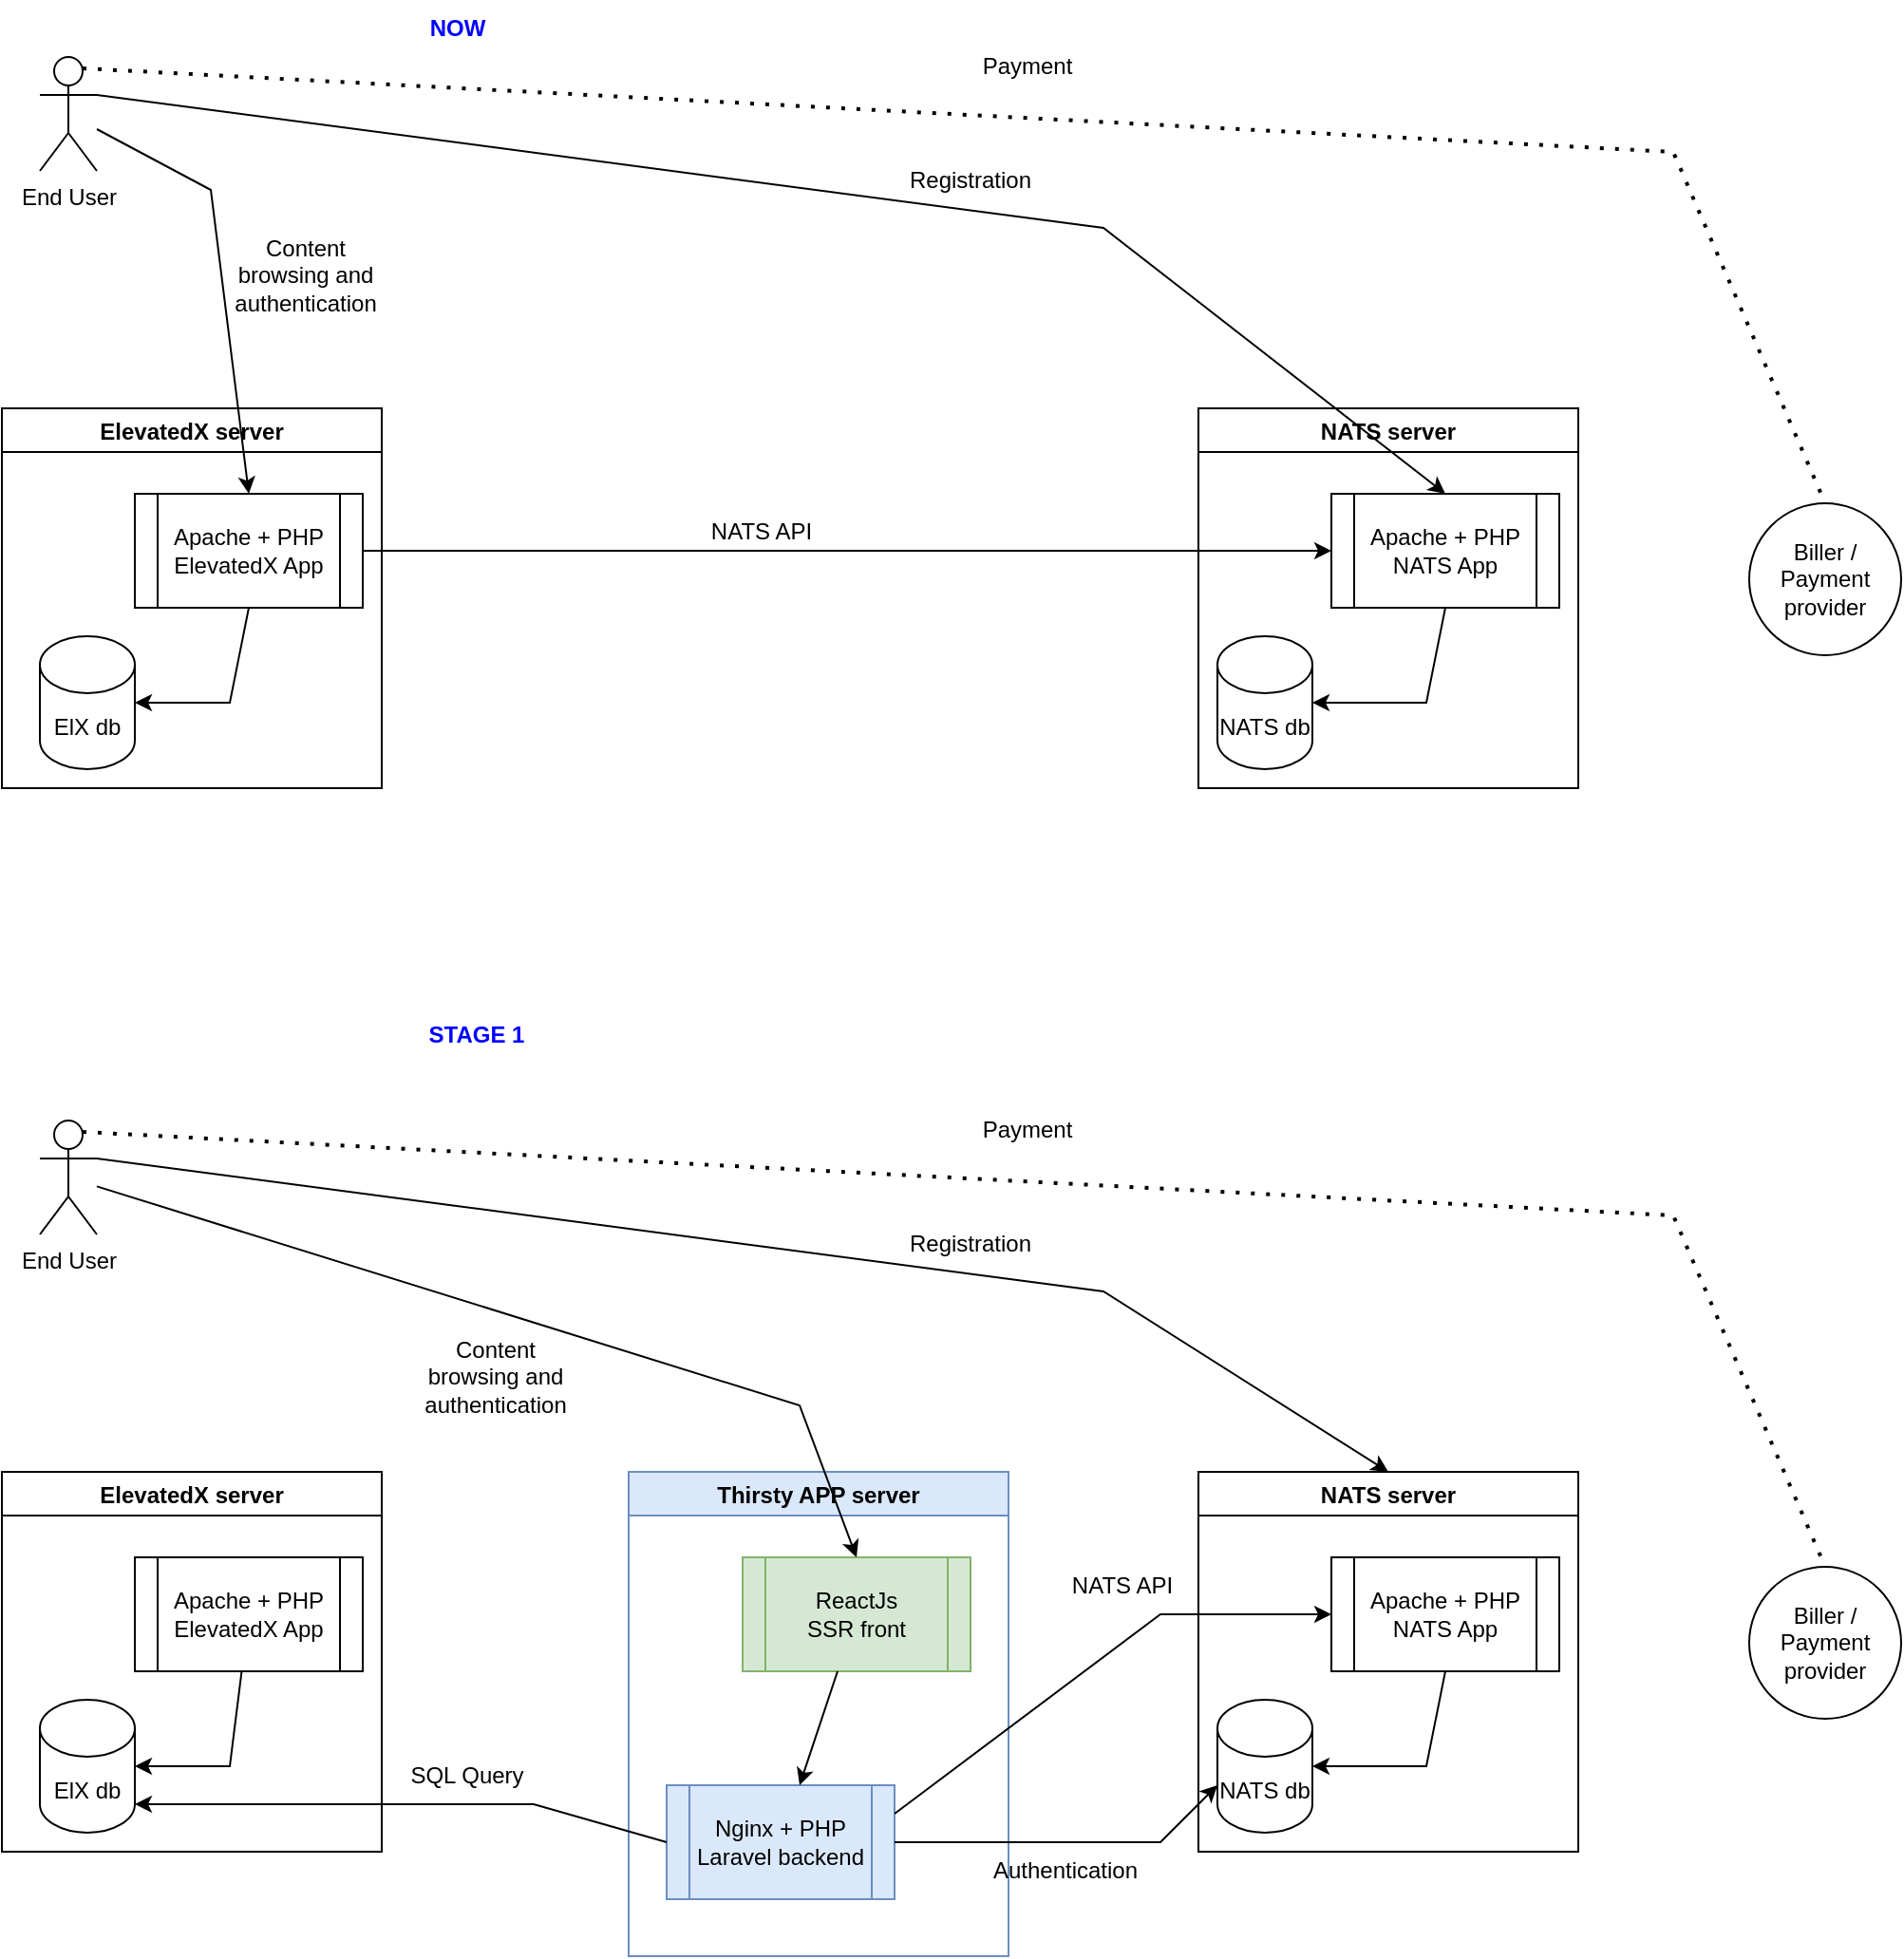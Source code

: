 <mxfile version="20.2.6" type="github">
  <diagram id="olTcYtLL-F0ZYfqwLzHk" name="Page-1">
    <mxGraphModel dx="1673" dy="899" grid="1" gridSize="10" guides="1" tooltips="1" connect="1" arrows="1" fold="1" page="1" pageScale="1" pageWidth="1100" pageHeight="850" math="0" shadow="0">
      <root>
        <mxCell id="0" />
        <mxCell id="1" parent="0" />
        <mxCell id="jxMrgidw5v09EgPEdcY5-17" value="ElevatedX server" style="swimlane;" vertex="1" parent="1">
          <mxGeometry x="60" y="225" width="200" height="200" as="geometry" />
        </mxCell>
        <mxCell id="jxMrgidw5v09EgPEdcY5-20" value="ElX db" style="shape=cylinder3;whiteSpace=wrap;html=1;boundedLbl=1;backgroundOutline=1;size=15;" vertex="1" parent="jxMrgidw5v09EgPEdcY5-17">
          <mxGeometry x="20" y="120" width="50" height="70" as="geometry" />
        </mxCell>
        <mxCell id="jxMrgidw5v09EgPEdcY5-27" value="&lt;div&gt;Apache + PHP&lt;/div&gt;&lt;div&gt;ElevatedX App&lt;br&gt;&lt;/div&gt;" style="shape=process;whiteSpace=wrap;html=1;backgroundOutline=1;" vertex="1" parent="jxMrgidw5v09EgPEdcY5-17">
          <mxGeometry x="70" y="45" width="120" height="60" as="geometry" />
        </mxCell>
        <mxCell id="jxMrgidw5v09EgPEdcY5-57" value="" style="endArrow=classic;html=1;rounded=0;exitX=0.5;exitY=1;exitDx=0;exitDy=0;entryX=1;entryY=0.5;entryDx=0;entryDy=0;entryPerimeter=0;" edge="1" parent="jxMrgidw5v09EgPEdcY5-17" source="jxMrgidw5v09EgPEdcY5-27" target="jxMrgidw5v09EgPEdcY5-20">
          <mxGeometry width="50" height="50" relative="1" as="geometry">
            <mxPoint x="340" y="325" as="sourcePoint" />
            <mxPoint x="390" y="275" as="targetPoint" />
            <Array as="points">
              <mxPoint x="120" y="155" />
            </Array>
          </mxGeometry>
        </mxCell>
        <mxCell id="jxMrgidw5v09EgPEdcY5-19" value="NATS server" style="swimlane;" vertex="1" parent="1">
          <mxGeometry x="690" y="225" width="200" height="200" as="geometry" />
        </mxCell>
        <mxCell id="jxMrgidw5v09EgPEdcY5-24" value="NATS db" style="shape=cylinder3;whiteSpace=wrap;html=1;boundedLbl=1;backgroundOutline=1;size=15;" vertex="1" parent="jxMrgidw5v09EgPEdcY5-19">
          <mxGeometry x="10" y="120" width="50" height="70" as="geometry" />
        </mxCell>
        <mxCell id="jxMrgidw5v09EgPEdcY5-30" value="&lt;div&gt;Apache + PHP&lt;/div&gt;&lt;div&gt;NATS App&lt;br&gt;&lt;/div&gt;" style="shape=process;whiteSpace=wrap;html=1;backgroundOutline=1;" vertex="1" parent="jxMrgidw5v09EgPEdcY5-19">
          <mxGeometry x="70" y="45" width="120" height="60" as="geometry" />
        </mxCell>
        <mxCell id="jxMrgidw5v09EgPEdcY5-68" value="" style="endArrow=classic;html=1;rounded=0;fontColor=#0000FF;exitX=0.5;exitY=1;exitDx=0;exitDy=0;entryX=1;entryY=0.5;entryDx=0;entryDy=0;entryPerimeter=0;" edge="1" parent="jxMrgidw5v09EgPEdcY5-19" source="jxMrgidw5v09EgPEdcY5-30" target="jxMrgidw5v09EgPEdcY5-24">
          <mxGeometry width="50" height="50" relative="1" as="geometry">
            <mxPoint x="-290" y="445" as="sourcePoint" />
            <mxPoint x="-240" y="395" as="targetPoint" />
            <Array as="points">
              <mxPoint x="120" y="155" />
            </Array>
          </mxGeometry>
        </mxCell>
        <mxCell id="jxMrgidw5v09EgPEdcY5-21" value="End User" style="shape=umlActor;verticalLabelPosition=bottom;verticalAlign=top;html=1;outlineConnect=0;" vertex="1" parent="1">
          <mxGeometry x="80" y="40" width="30" height="60" as="geometry" />
        </mxCell>
        <mxCell id="jxMrgidw5v09EgPEdcY5-29" value="Biller / Payment provider" style="ellipse;whiteSpace=wrap;html=1;aspect=fixed;" vertex="1" parent="1">
          <mxGeometry x="980" y="275" width="80" height="80" as="geometry" />
        </mxCell>
        <mxCell id="jxMrgidw5v09EgPEdcY5-31" value="" style="endArrow=classic;html=1;rounded=0;entryX=0.5;entryY=0;entryDx=0;entryDy=0;" edge="1" parent="1" source="jxMrgidw5v09EgPEdcY5-21" target="jxMrgidw5v09EgPEdcY5-27">
          <mxGeometry width="50" height="50" relative="1" as="geometry">
            <mxPoint x="150" y="80" as="sourcePoint" />
            <mxPoint x="450" y="410" as="targetPoint" />
            <Array as="points">
              <mxPoint x="170" y="110" />
            </Array>
          </mxGeometry>
        </mxCell>
        <mxCell id="jxMrgidw5v09EgPEdcY5-33" value="" style="endArrow=none;dashed=1;html=1;dashPattern=1 3;strokeWidth=2;rounded=0;exitX=0.75;exitY=0.1;exitDx=0;exitDy=0;exitPerimeter=0;entryX=0.5;entryY=0;entryDx=0;entryDy=0;" edge="1" parent="1" source="jxMrgidw5v09EgPEdcY5-21" target="jxMrgidw5v09EgPEdcY5-29">
          <mxGeometry width="50" height="50" relative="1" as="geometry">
            <mxPoint x="400" y="440" as="sourcePoint" />
            <mxPoint x="450" y="390" as="targetPoint" />
            <Array as="points">
              <mxPoint x="940" y="90" />
            </Array>
          </mxGeometry>
        </mxCell>
        <mxCell id="jxMrgidw5v09EgPEdcY5-34" value="Payment" style="text;html=1;strokeColor=none;fillColor=none;align=center;verticalAlign=middle;whiteSpace=wrap;rounded=0;" vertex="1" parent="1">
          <mxGeometry x="570" y="30" width="60" height="30" as="geometry" />
        </mxCell>
        <mxCell id="jxMrgidw5v09EgPEdcY5-38" value="" style="endArrow=classic;html=1;rounded=0;exitX=1;exitY=0.333;exitDx=0;exitDy=0;exitPerimeter=0;entryX=0.5;entryY=0;entryDx=0;entryDy=0;" edge="1" parent="1" source="jxMrgidw5v09EgPEdcY5-21" target="jxMrgidw5v09EgPEdcY5-30">
          <mxGeometry width="50" height="50" relative="1" as="geometry">
            <mxPoint x="400" y="440" as="sourcePoint" />
            <mxPoint x="820" y="150" as="targetPoint" />
            <Array as="points">
              <mxPoint x="640" y="130" />
            </Array>
          </mxGeometry>
        </mxCell>
        <mxCell id="jxMrgidw5v09EgPEdcY5-39" value="Registration" style="text;html=1;strokeColor=none;fillColor=none;align=center;verticalAlign=middle;whiteSpace=wrap;rounded=0;" vertex="1" parent="1">
          <mxGeometry x="540" y="90" width="60" height="30" as="geometry" />
        </mxCell>
        <mxCell id="jxMrgidw5v09EgPEdcY5-40" value="ElevatedX server" style="swimlane;" vertex="1" parent="1">
          <mxGeometry x="60" y="785" width="200" height="200" as="geometry" />
        </mxCell>
        <mxCell id="jxMrgidw5v09EgPEdcY5-41" value="ElX db" style="shape=cylinder3;whiteSpace=wrap;html=1;boundedLbl=1;backgroundOutline=1;size=15;" vertex="1" parent="jxMrgidw5v09EgPEdcY5-40">
          <mxGeometry x="20" y="120" width="50" height="70" as="geometry" />
        </mxCell>
        <mxCell id="jxMrgidw5v09EgPEdcY5-42" value="&lt;div&gt;Apache + PHP&lt;/div&gt;&lt;div&gt;ElevatedX App&lt;br&gt;&lt;/div&gt;" style="shape=process;whiteSpace=wrap;html=1;backgroundOutline=1;" vertex="1" parent="jxMrgidw5v09EgPEdcY5-40">
          <mxGeometry x="70" y="45" width="120" height="60" as="geometry" />
        </mxCell>
        <mxCell id="jxMrgidw5v09EgPEdcY5-63" value="" style="endArrow=classic;html=1;rounded=0;entryX=1;entryY=0.5;entryDx=0;entryDy=0;entryPerimeter=0;" edge="1" parent="jxMrgidw5v09EgPEdcY5-40" source="jxMrgidw5v09EgPEdcY5-42" target="jxMrgidw5v09EgPEdcY5-41">
          <mxGeometry width="50" height="50" relative="1" as="geometry">
            <mxPoint x="140" y="-415.0" as="sourcePoint" />
            <mxPoint x="80" y="-365.0" as="targetPoint" />
            <Array as="points">
              <mxPoint x="120" y="155" />
            </Array>
          </mxGeometry>
        </mxCell>
        <mxCell id="jxMrgidw5v09EgPEdcY5-43" value="NATS server" style="swimlane;" vertex="1" parent="1">
          <mxGeometry x="690" y="785" width="200" height="200" as="geometry" />
        </mxCell>
        <mxCell id="jxMrgidw5v09EgPEdcY5-44" value="NATS db" style="shape=cylinder3;whiteSpace=wrap;html=1;boundedLbl=1;backgroundOutline=1;size=15;" vertex="1" parent="jxMrgidw5v09EgPEdcY5-43">
          <mxGeometry x="10" y="120" width="50" height="70" as="geometry" />
        </mxCell>
        <mxCell id="jxMrgidw5v09EgPEdcY5-45" value="&lt;div&gt;Apache + PHP&lt;/div&gt;&lt;div&gt;NATS App&lt;br&gt;&lt;/div&gt;" style="shape=process;whiteSpace=wrap;html=1;backgroundOutline=1;" vertex="1" parent="jxMrgidw5v09EgPEdcY5-43">
          <mxGeometry x="70" y="45" width="120" height="60" as="geometry" />
        </mxCell>
        <mxCell id="jxMrgidw5v09EgPEdcY5-69" value="" style="endArrow=classic;html=1;rounded=0;fontColor=#0000FF;exitX=0.5;exitY=1;exitDx=0;exitDy=0;entryX=1;entryY=0.5;entryDx=0;entryDy=0;entryPerimeter=0;" edge="1" parent="jxMrgidw5v09EgPEdcY5-43" source="jxMrgidw5v09EgPEdcY5-45" target="jxMrgidw5v09EgPEdcY5-44">
          <mxGeometry width="50" height="50" relative="1" as="geometry">
            <mxPoint x="-290" y="-115" as="sourcePoint" />
            <mxPoint x="-240" y="-165" as="targetPoint" />
            <Array as="points">
              <mxPoint x="120" y="155" />
            </Array>
          </mxGeometry>
        </mxCell>
        <mxCell id="jxMrgidw5v09EgPEdcY5-46" value="End User" style="shape=umlActor;verticalLabelPosition=bottom;verticalAlign=top;html=1;outlineConnect=0;" vertex="1" parent="1">
          <mxGeometry x="80" y="600" width="30" height="60" as="geometry" />
        </mxCell>
        <mxCell id="jxMrgidw5v09EgPEdcY5-47" value="Thirsty APP server" style="swimlane;fillColor=#dae8fc;strokeColor=#6c8ebf;" vertex="1" parent="1">
          <mxGeometry x="390" y="785" width="200" height="255" as="geometry" />
        </mxCell>
        <mxCell id="jxMrgidw5v09EgPEdcY5-48" value="ReactJs&lt;br&gt;SSR front" style="shape=process;whiteSpace=wrap;html=1;backgroundOutline=1;fillColor=#d5e8d4;strokeColor=#82b366;" vertex="1" parent="jxMrgidw5v09EgPEdcY5-47">
          <mxGeometry x="60" y="45" width="120" height="60" as="geometry" />
        </mxCell>
        <mxCell id="jxMrgidw5v09EgPEdcY5-49" value="&lt;div&gt;Nginx + PHP&lt;/div&gt;&lt;div&gt;Laravel backend&lt;br&gt;&lt;/div&gt;" style="shape=process;whiteSpace=wrap;html=1;backgroundOutline=1;fillColor=#dae8fc;strokeColor=#6c8ebf;" vertex="1" parent="jxMrgidw5v09EgPEdcY5-47">
          <mxGeometry x="20" y="165" width="120" height="60" as="geometry" />
        </mxCell>
        <mxCell id="jxMrgidw5v09EgPEdcY5-65" value="" style="endArrow=classic;html=1;rounded=0;" edge="1" parent="jxMrgidw5v09EgPEdcY5-47" source="jxMrgidw5v09EgPEdcY5-48" target="jxMrgidw5v09EgPEdcY5-49">
          <mxGeometry width="50" height="50" relative="1" as="geometry">
            <mxPoint x="10" y="-105" as="sourcePoint" />
            <mxPoint x="60" y="-155" as="targetPoint" />
          </mxGeometry>
        </mxCell>
        <mxCell id="jxMrgidw5v09EgPEdcY5-50" value="Biller / Payment provider" style="ellipse;whiteSpace=wrap;html=1;aspect=fixed;" vertex="1" parent="1">
          <mxGeometry x="980" y="835" width="80" height="80" as="geometry" />
        </mxCell>
        <mxCell id="jxMrgidw5v09EgPEdcY5-51" value="" style="endArrow=classic;html=1;rounded=0;entryX=0.5;entryY=0;entryDx=0;entryDy=0;" edge="1" parent="1" source="jxMrgidw5v09EgPEdcY5-46" target="jxMrgidw5v09EgPEdcY5-48">
          <mxGeometry width="50" height="50" relative="1" as="geometry">
            <mxPoint x="150" y="640" as="sourcePoint" />
            <mxPoint x="450" y="970" as="targetPoint" />
            <Array as="points">
              <mxPoint x="480" y="750" />
            </Array>
          </mxGeometry>
        </mxCell>
        <mxCell id="jxMrgidw5v09EgPEdcY5-52" value="" style="endArrow=none;dashed=1;html=1;dashPattern=1 3;strokeWidth=2;rounded=0;exitX=0.75;exitY=0.1;exitDx=0;exitDy=0;exitPerimeter=0;entryX=0.5;entryY=0;entryDx=0;entryDy=0;" edge="1" parent="1" source="jxMrgidw5v09EgPEdcY5-46" target="jxMrgidw5v09EgPEdcY5-50">
          <mxGeometry width="50" height="50" relative="1" as="geometry">
            <mxPoint x="400" y="1000" as="sourcePoint" />
            <mxPoint x="450" y="950" as="targetPoint" />
            <Array as="points">
              <mxPoint x="940" y="650" />
            </Array>
          </mxGeometry>
        </mxCell>
        <mxCell id="jxMrgidw5v09EgPEdcY5-53" value="Payment" style="text;html=1;strokeColor=none;fillColor=none;align=center;verticalAlign=middle;whiteSpace=wrap;rounded=0;" vertex="1" parent="1">
          <mxGeometry x="570" y="590" width="60" height="30" as="geometry" />
        </mxCell>
        <mxCell id="jxMrgidw5v09EgPEdcY5-54" value="" style="endArrow=classic;html=1;rounded=0;exitX=1;exitY=0.333;exitDx=0;exitDy=0;exitPerimeter=0;entryX=0.5;entryY=0;entryDx=0;entryDy=0;" edge="1" parent="1" source="jxMrgidw5v09EgPEdcY5-46" target="jxMrgidw5v09EgPEdcY5-43">
          <mxGeometry width="50" height="50" relative="1" as="geometry">
            <mxPoint x="400" y="1000" as="sourcePoint" />
            <mxPoint x="820" y="710" as="targetPoint" />
            <Array as="points">
              <mxPoint x="640" y="690" />
            </Array>
          </mxGeometry>
        </mxCell>
        <mxCell id="jxMrgidw5v09EgPEdcY5-55" value="Registration" style="text;html=1;strokeColor=none;fillColor=none;align=center;verticalAlign=middle;whiteSpace=wrap;rounded=0;" vertex="1" parent="1">
          <mxGeometry x="540" y="650" width="60" height="30" as="geometry" />
        </mxCell>
        <mxCell id="jxMrgidw5v09EgPEdcY5-56" value="Content browsing and authentication" style="text;html=1;strokeColor=none;fillColor=none;align=center;verticalAlign=middle;whiteSpace=wrap;rounded=0;" vertex="1" parent="1">
          <mxGeometry x="190" y="140" width="60" height="30" as="geometry" />
        </mxCell>
        <mxCell id="jxMrgidw5v09EgPEdcY5-58" value="" style="endArrow=classic;html=1;rounded=0;exitX=1;exitY=0.5;exitDx=0;exitDy=0;entryX=0;entryY=0.5;entryDx=0;entryDy=0;" edge="1" parent="1" source="jxMrgidw5v09EgPEdcY5-27" target="jxMrgidw5v09EgPEdcY5-30">
          <mxGeometry width="50" height="50" relative="1" as="geometry">
            <mxPoint x="400" y="550" as="sourcePoint" />
            <mxPoint x="450" y="500" as="targetPoint" />
          </mxGeometry>
        </mxCell>
        <mxCell id="jxMrgidw5v09EgPEdcY5-59" value="NATS API" style="text;html=1;strokeColor=none;fillColor=none;align=center;verticalAlign=middle;whiteSpace=wrap;rounded=0;" vertex="1" parent="1">
          <mxGeometry x="430" y="275" width="60" height="30" as="geometry" />
        </mxCell>
        <mxCell id="jxMrgidw5v09EgPEdcY5-60" value="Content browsing and authentication" style="text;html=1;strokeColor=none;fillColor=none;align=center;verticalAlign=middle;whiteSpace=wrap;rounded=0;" vertex="1" parent="1">
          <mxGeometry x="290" y="720" width="60" height="30" as="geometry" />
        </mxCell>
        <mxCell id="jxMrgidw5v09EgPEdcY5-64" value="" style="endArrow=classic;html=1;rounded=0;exitX=0;exitY=0.5;exitDx=0;exitDy=0;entryX=1;entryY=1;entryDx=0;entryDy=-15;entryPerimeter=0;" edge="1" parent="1" source="jxMrgidw5v09EgPEdcY5-49" target="jxMrgidw5v09EgPEdcY5-41">
          <mxGeometry width="50" height="50" relative="1" as="geometry">
            <mxPoint x="400" y="680" as="sourcePoint" />
            <mxPoint x="450" y="630" as="targetPoint" />
            <Array as="points">
              <mxPoint x="340" y="960" />
            </Array>
          </mxGeometry>
        </mxCell>
        <mxCell id="jxMrgidw5v09EgPEdcY5-66" value="STAGE 1" style="text;html=1;strokeColor=none;fillColor=none;align=center;verticalAlign=middle;whiteSpace=wrap;rounded=0;fontColor=#0000FF;fontStyle=1" vertex="1" parent="1">
          <mxGeometry x="280" y="540" width="60" height="30" as="geometry" />
        </mxCell>
        <mxCell id="jxMrgidw5v09EgPEdcY5-67" value="NOW" style="text;html=1;strokeColor=none;fillColor=none;align=center;verticalAlign=middle;whiteSpace=wrap;rounded=0;fontStyle=1;fontColor=#0000FF;" vertex="1" parent="1">
          <mxGeometry x="270" y="10" width="60" height="30" as="geometry" />
        </mxCell>
        <mxCell id="jxMrgidw5v09EgPEdcY5-71" value="SQL Query" style="text;html=1;strokeColor=none;fillColor=none;align=center;verticalAlign=middle;whiteSpace=wrap;rounded=0;fontColor=#000000;" vertex="1" parent="1">
          <mxGeometry x="270" y="930" width="70" height="30" as="geometry" />
        </mxCell>
        <mxCell id="jxMrgidw5v09EgPEdcY5-72" value="" style="endArrow=classic;html=1;rounded=0;fontColor=#000000;exitX=1;exitY=0.5;exitDx=0;exitDy=0;entryX=0;entryY=0;entryDx=0;entryDy=45;entryPerimeter=0;" edge="1" parent="1" source="jxMrgidw5v09EgPEdcY5-49" target="jxMrgidw5v09EgPEdcY5-44">
          <mxGeometry width="50" height="50" relative="1" as="geometry">
            <mxPoint x="400" y="710" as="sourcePoint" />
            <mxPoint x="450" y="660" as="targetPoint" />
            <Array as="points">
              <mxPoint x="670" y="980" />
            </Array>
          </mxGeometry>
        </mxCell>
        <mxCell id="jxMrgidw5v09EgPEdcY5-73" value="Authentication" style="text;html=1;strokeColor=none;fillColor=none;align=center;verticalAlign=middle;whiteSpace=wrap;rounded=0;fontColor=#000000;" vertex="1" parent="1">
          <mxGeometry x="590" y="980" width="60" height="30" as="geometry" />
        </mxCell>
        <mxCell id="jxMrgidw5v09EgPEdcY5-74" value="" style="endArrow=classic;html=1;rounded=0;fontColor=#000000;exitX=1;exitY=0.25;exitDx=0;exitDy=0;entryX=0;entryY=0.5;entryDx=0;entryDy=0;" edge="1" parent="1" source="jxMrgidw5v09EgPEdcY5-49" target="jxMrgidw5v09EgPEdcY5-45">
          <mxGeometry width="50" height="50" relative="1" as="geometry">
            <mxPoint x="400" y="780" as="sourcePoint" />
            <mxPoint x="450" y="730" as="targetPoint" />
            <Array as="points">
              <mxPoint x="670" y="860" />
            </Array>
          </mxGeometry>
        </mxCell>
        <mxCell id="jxMrgidw5v09EgPEdcY5-75" value="NATS API" style="text;html=1;strokeColor=none;fillColor=none;align=center;verticalAlign=middle;whiteSpace=wrap;rounded=0;" vertex="1" parent="1">
          <mxGeometry x="620" y="830" width="60" height="30" as="geometry" />
        </mxCell>
      </root>
    </mxGraphModel>
  </diagram>
</mxfile>
